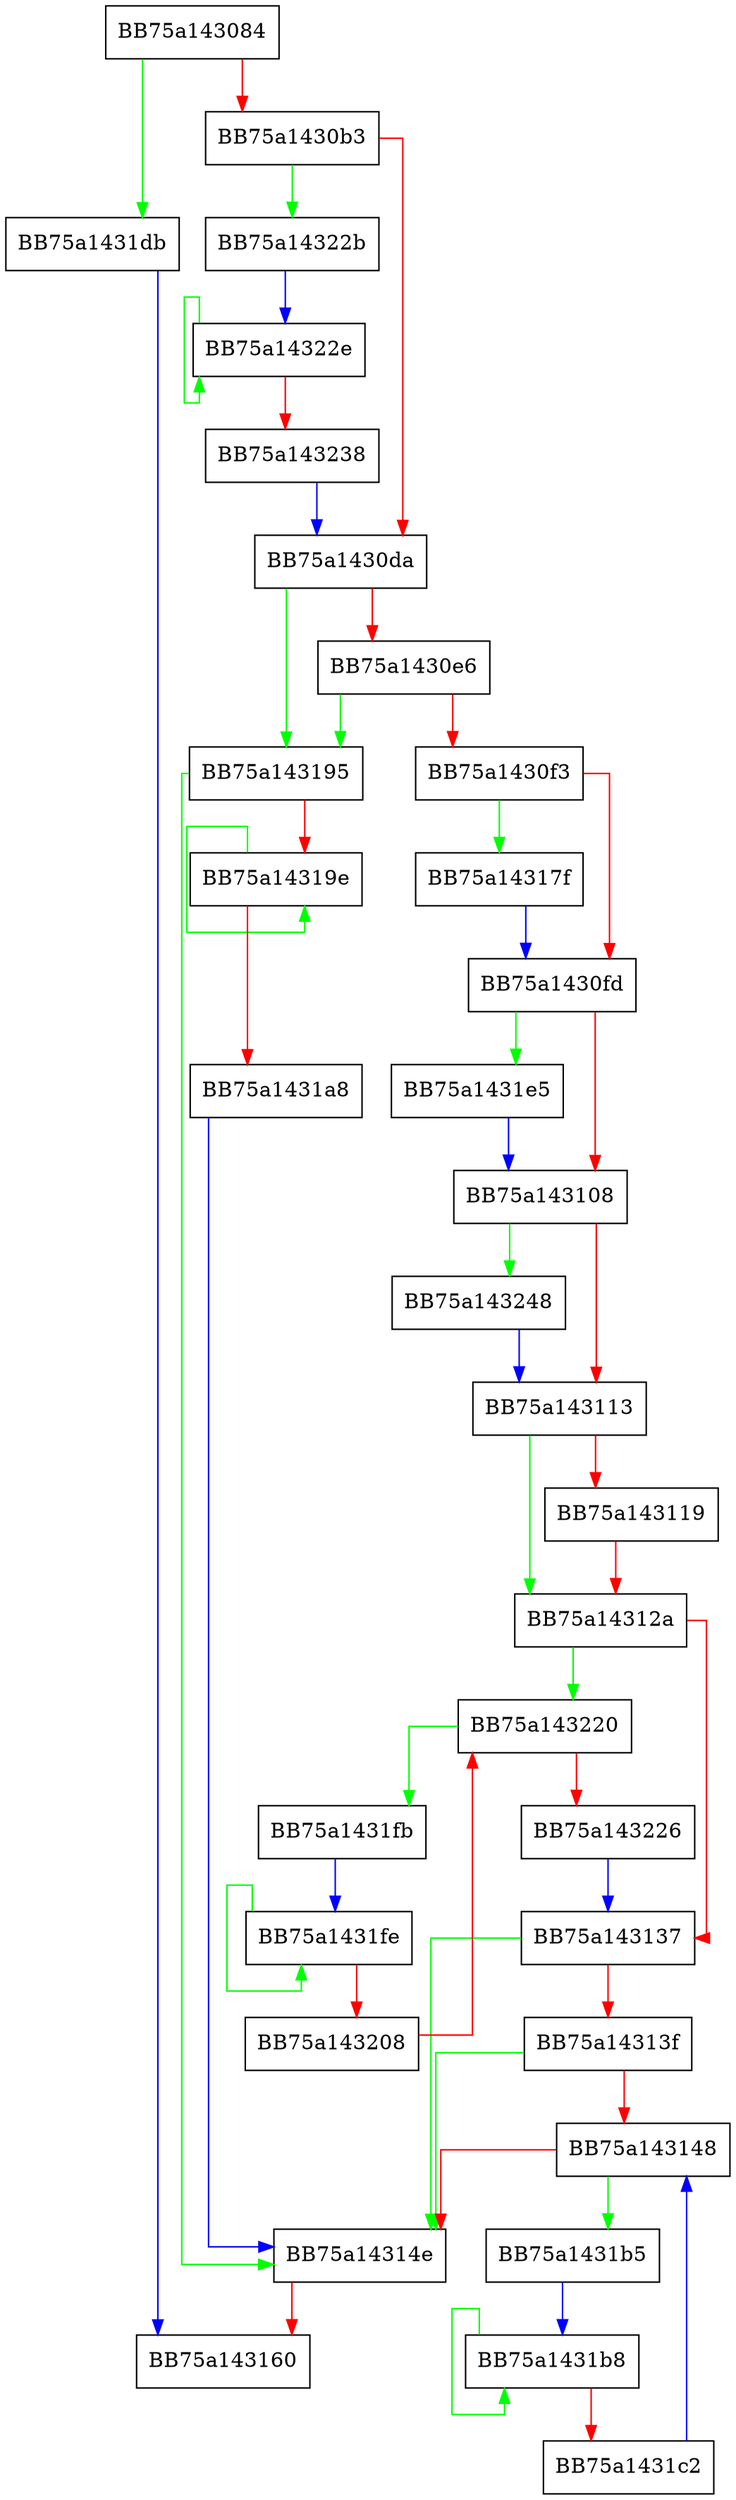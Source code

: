 digraph GenerateConfigurationHash {
  node [shape="box"];
  graph [splines=ortho];
  BB75a143084 -> BB75a1431db [color="green"];
  BB75a143084 -> BB75a1430b3 [color="red"];
  BB75a1430b3 -> BB75a14322b [color="green"];
  BB75a1430b3 -> BB75a1430da [color="red"];
  BB75a1430da -> BB75a143195 [color="green"];
  BB75a1430da -> BB75a1430e6 [color="red"];
  BB75a1430e6 -> BB75a143195 [color="green"];
  BB75a1430e6 -> BB75a1430f3 [color="red"];
  BB75a1430f3 -> BB75a14317f [color="green"];
  BB75a1430f3 -> BB75a1430fd [color="red"];
  BB75a1430fd -> BB75a1431e5 [color="green"];
  BB75a1430fd -> BB75a143108 [color="red"];
  BB75a143108 -> BB75a143248 [color="green"];
  BB75a143108 -> BB75a143113 [color="red"];
  BB75a143113 -> BB75a14312a [color="green"];
  BB75a143113 -> BB75a143119 [color="red"];
  BB75a143119 -> BB75a14312a [color="red"];
  BB75a14312a -> BB75a143220 [color="green"];
  BB75a14312a -> BB75a143137 [color="red"];
  BB75a143137 -> BB75a14314e [color="green"];
  BB75a143137 -> BB75a14313f [color="red"];
  BB75a14313f -> BB75a14314e [color="green"];
  BB75a14313f -> BB75a143148 [color="red"];
  BB75a143148 -> BB75a1431b5 [color="green"];
  BB75a143148 -> BB75a14314e [color="red"];
  BB75a14314e -> BB75a143160 [color="red"];
  BB75a14317f -> BB75a1430fd [color="blue"];
  BB75a143195 -> BB75a14314e [color="green"];
  BB75a143195 -> BB75a14319e [color="red"];
  BB75a14319e -> BB75a14319e [color="green"];
  BB75a14319e -> BB75a1431a8 [color="red"];
  BB75a1431a8 -> BB75a14314e [color="blue"];
  BB75a1431b5 -> BB75a1431b8 [color="blue"];
  BB75a1431b8 -> BB75a1431b8 [color="green"];
  BB75a1431b8 -> BB75a1431c2 [color="red"];
  BB75a1431c2 -> BB75a143148 [color="blue"];
  BB75a1431db -> BB75a143160 [color="blue"];
  BB75a1431e5 -> BB75a143108 [color="blue"];
  BB75a1431fb -> BB75a1431fe [color="blue"];
  BB75a1431fe -> BB75a1431fe [color="green"];
  BB75a1431fe -> BB75a143208 [color="red"];
  BB75a143208 -> BB75a143220 [color="red"];
  BB75a143220 -> BB75a1431fb [color="green"];
  BB75a143220 -> BB75a143226 [color="red"];
  BB75a143226 -> BB75a143137 [color="blue"];
  BB75a14322b -> BB75a14322e [color="blue"];
  BB75a14322e -> BB75a14322e [color="green"];
  BB75a14322e -> BB75a143238 [color="red"];
  BB75a143238 -> BB75a1430da [color="blue"];
  BB75a143248 -> BB75a143113 [color="blue"];
}
